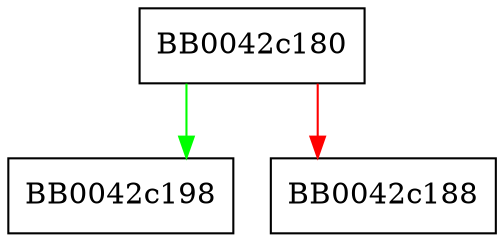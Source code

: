 digraph SortFnByName {
  node [shape="box"];
  graph [splines=ortho];
  BB0042c180 -> BB0042c198 [color="green"];
  BB0042c180 -> BB0042c188 [color="red"];
}